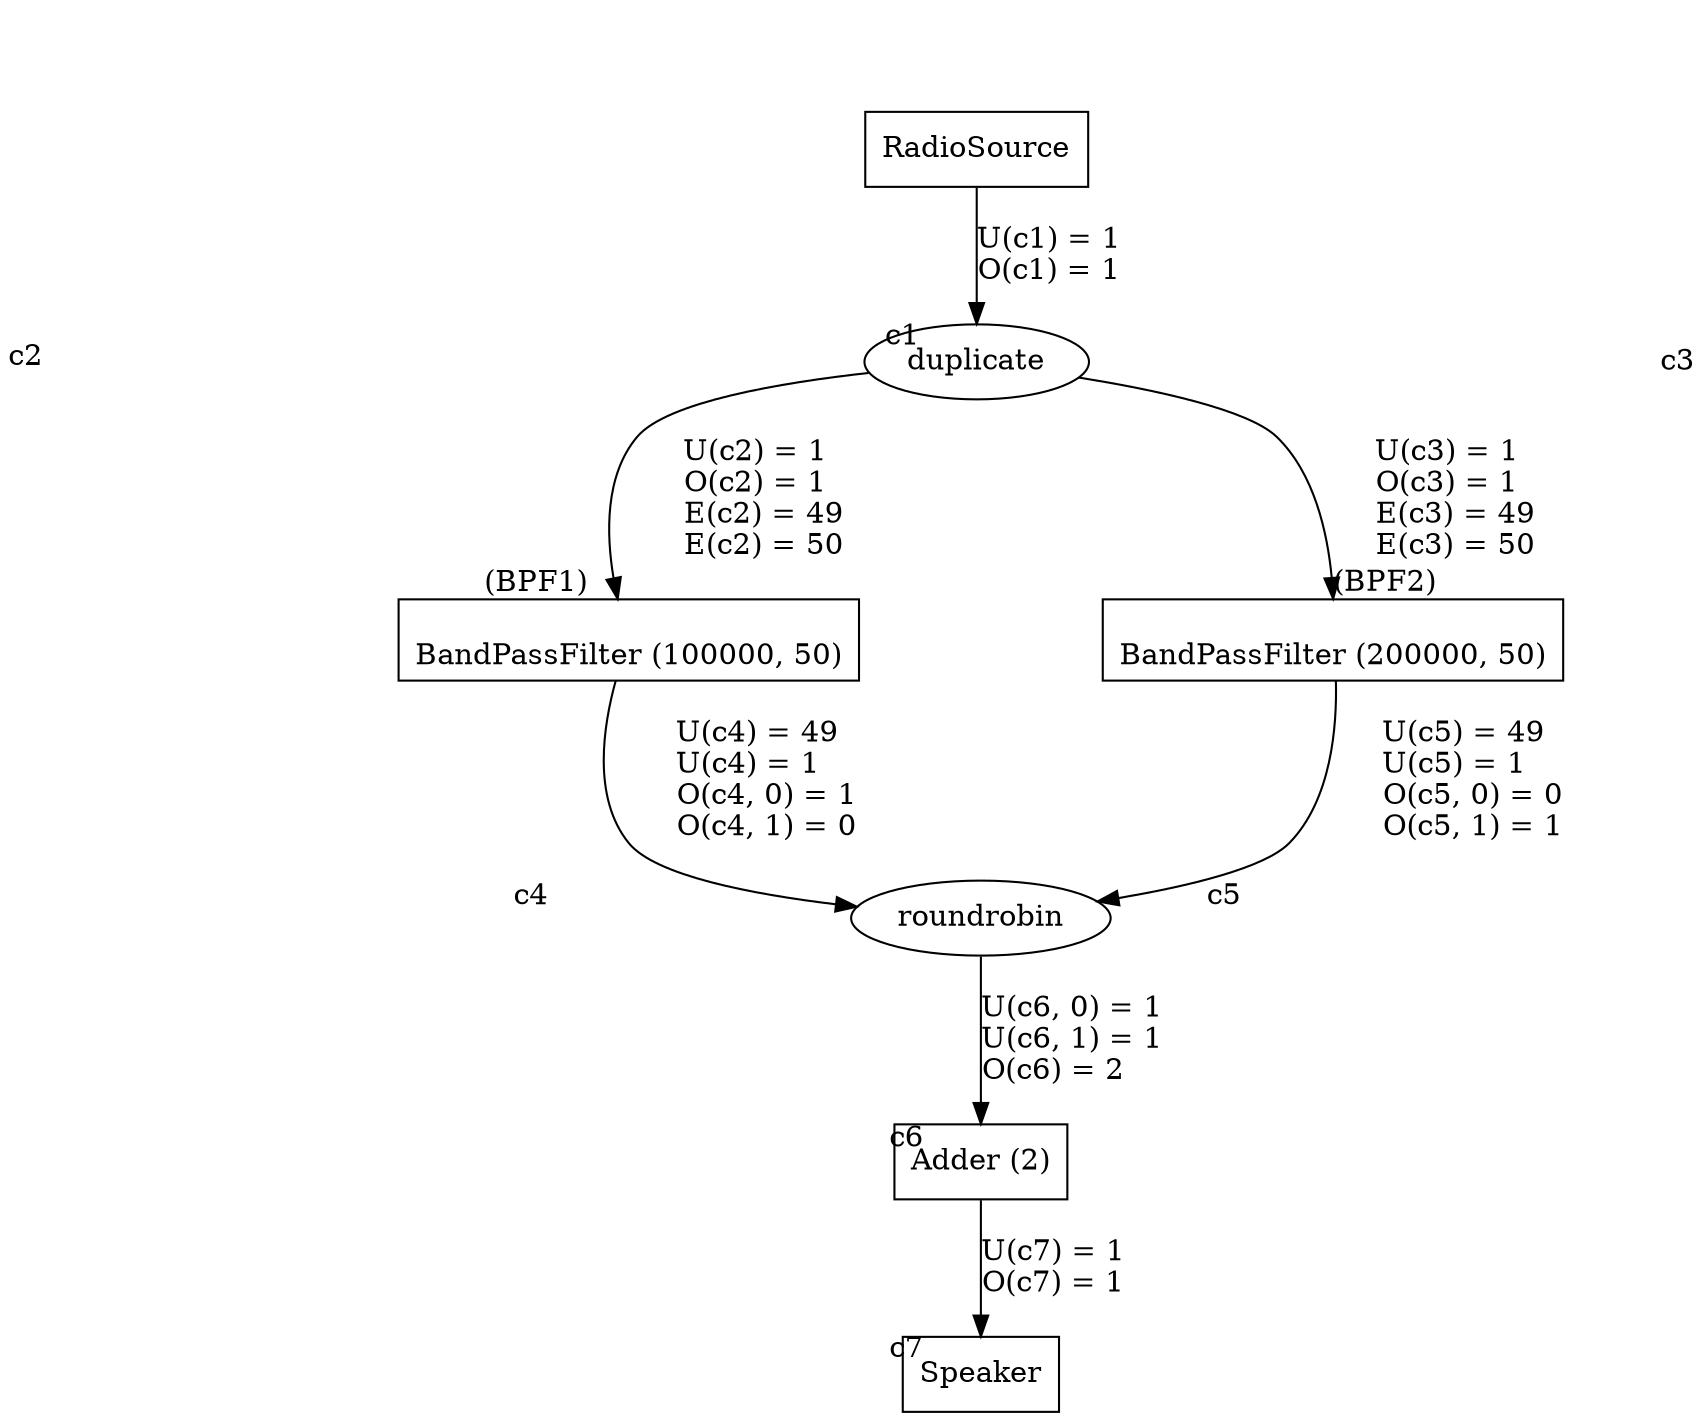 digraph G {
RadioSource [shape=box];
Speaker [shape=box];
BPF1 [label="\nBandPassFilter (100000, 50)" shape=box];
BPF2 [label="\nBandPassFilter (200000, 50)" shape=box];
"Adder (2)" [shape=box];
duplicate -> BPF1 [headlabel="\n\n\n(BPF1)   " taillabel="\n\n\n\n\n\n\n\n\n\nc2                                                                                        " label="U(c2) = 1                                           \nO(c2) = 1                                           \n     E(c2) = 49                                              \nE(c2) = 50                                         "];
duplicate -> BPF2 [headlabel="\n\n\n(BPF2)   " taillabel="\n\n\n\n\n\n\n\n\n                                                              c3" label="U(c3) = 1     \nO(c3) = 1     \n     E(c3) = 49        \nE(c3) = 50   "];
BPF1 -> roundrobin [taillabel="\n\n\n\n\n\nc4       " label="     U(c4) = 49                                                \nU(c4) = 1                                             \nO(c4, 0) = 1                                         \nO(c4, 1) = 0                                         \n"];
BPF2 -> roundrobin [taillabel="\n\n\n\n\n\nc5          " label="     U(c5) = 49       \nU(c5) = 1    \nO(c5, 0) = 0\nO(c5, 1) = 1\n"];
roundrobin -> "Adder (2)" [taillabel="\n\n\n\n\nc6      " label="U(c6, 0) = 1\nU(c6, 1) = 1\nO(c6) = 2    "];
RadioSource -> duplicate [taillabel="\n\n\n\nc1      " label="U(c1) = 1\nO(c1) = 1"];
"Adder (2)" -> Speaker [taillabel="\n\n\n\nc7      " label="U(c7) = 1\nO(c7) = 1"];
}